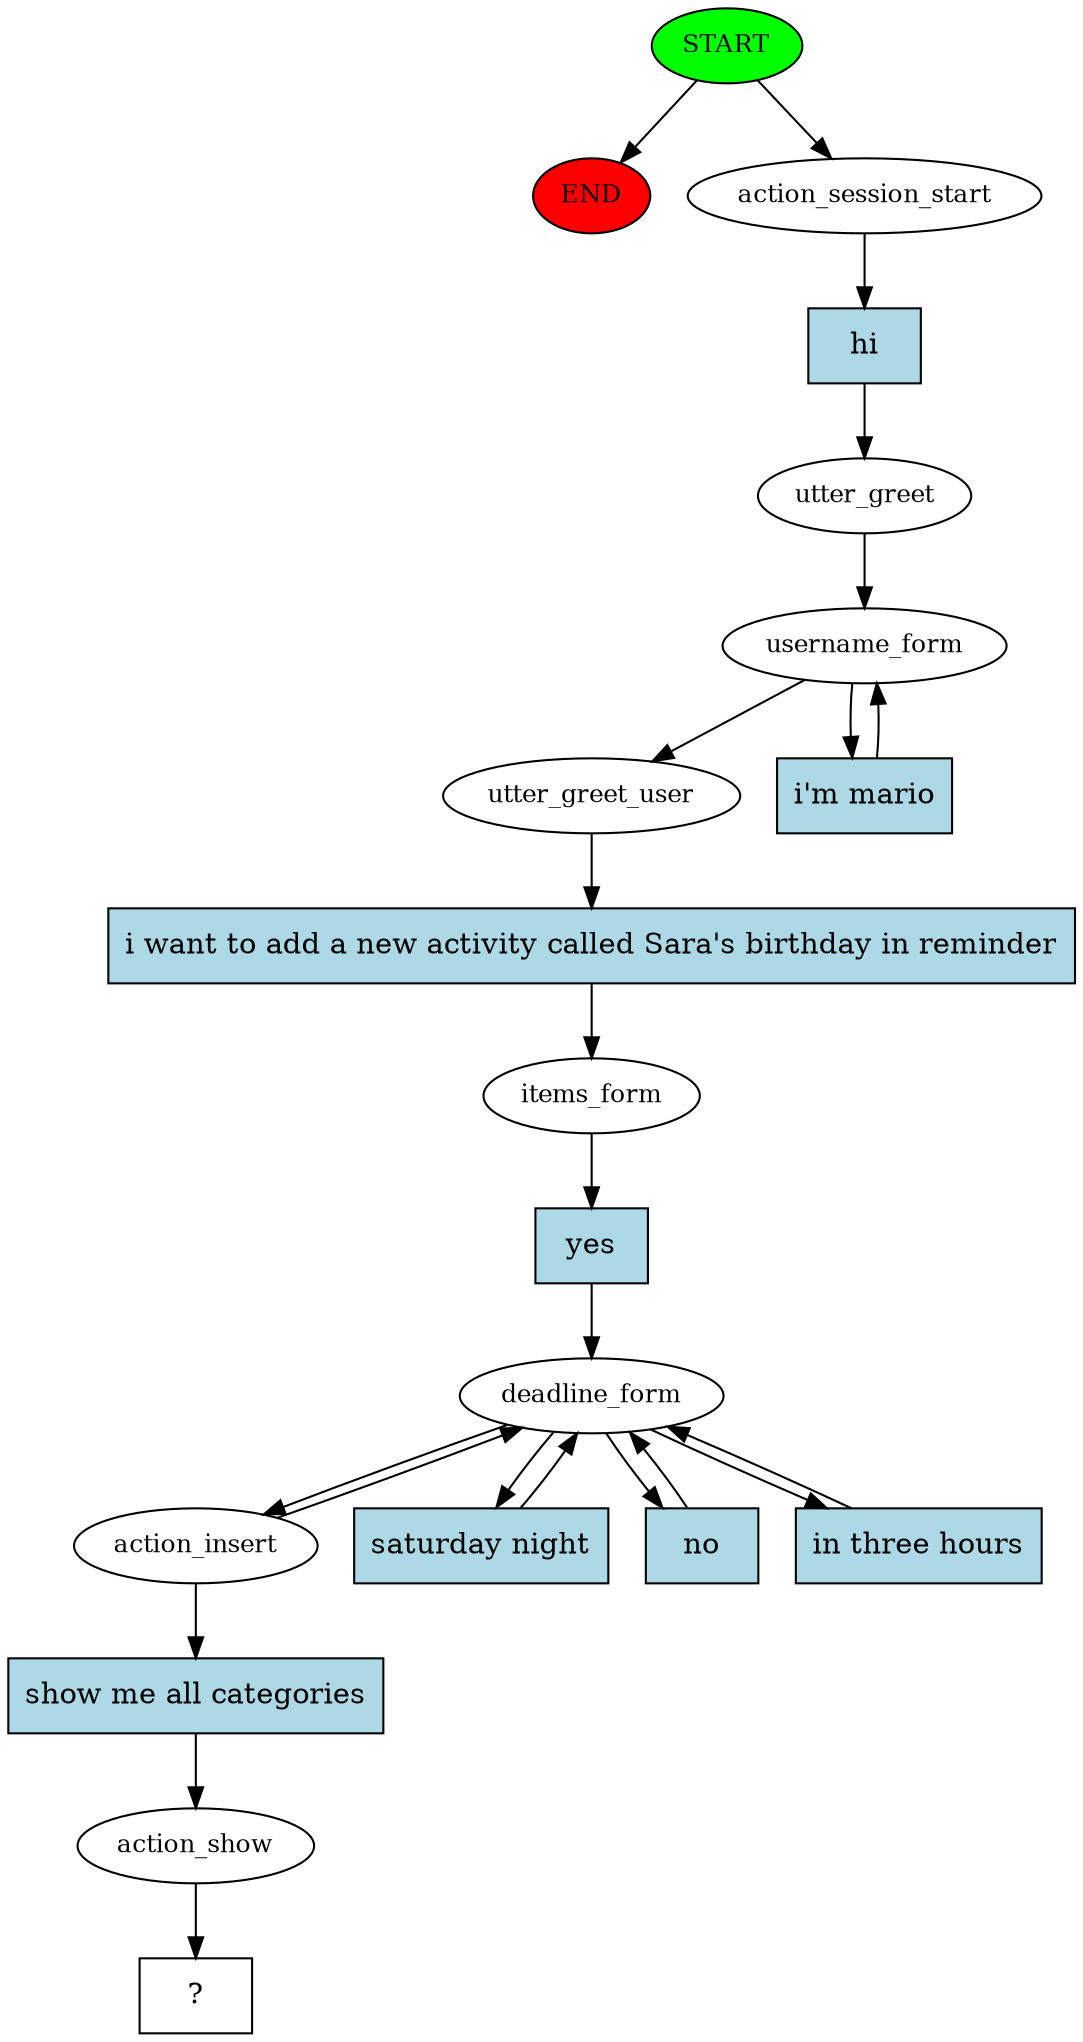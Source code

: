 digraph  {
0 [class="start active", fillcolor=green, fontsize=12, label=START, style=filled];
"-1" [class=end, fillcolor=red, fontsize=12, label=END, style=filled];
1 [class=active, fontsize=12, label=action_session_start];
2 [class=active, fontsize=12, label=utter_greet];
3 [class=active, fontsize=12, label=username_form];
5 [class=active, fontsize=12, label=utter_greet_user];
6 [class=active, fontsize=12, label=items_form];
7 [class=active, fontsize=12, label=deadline_form];
10 [class=active, fontsize=12, label=action_insert];
15 [class=active, fontsize=12, label=action_show];
16 [class="intent dashed active", label="  ?  ", shape=rect];
17 [class="intent active", fillcolor=lightblue, label=hi, shape=rect, style=filled];
18 [class="intent active", fillcolor=lightblue, label="i'm mario", shape=rect, style=filled];
19 [class="intent active", fillcolor=lightblue, label="i want to add a new activity called Sara's birthday in reminder", shape=rect, style=filled];
20 [class="intent active", fillcolor=lightblue, label=yes, shape=rect, style=filled];
21 [class="intent active", fillcolor=lightblue, label="saturday night", shape=rect, style=filled];
22 [class="intent active", fillcolor=lightblue, label=no, shape=rect, style=filled];
23 [class="intent active", fillcolor=lightblue, label="in three hours", shape=rect, style=filled];
24 [class="intent active", fillcolor=lightblue, label="show me all categories", shape=rect, style=filled];
0 -> "-1"  [class="", key=NONE, label=""];
0 -> 1  [class=active, key=NONE, label=""];
1 -> 17  [class=active, key=0];
2 -> 3  [class=active, key=NONE, label=""];
3 -> 5  [class=active, key=NONE, label=""];
3 -> 18  [class=active, key=0];
5 -> 19  [class=active, key=0];
6 -> 20  [class=active, key=0];
7 -> 10  [class=active, key=NONE, label=""];
7 -> 21  [class=active, key=0];
7 -> 22  [class=active, key=0];
7 -> 23  [class=active, key=0];
10 -> 7  [class=active, key=NONE, label=""];
10 -> 24  [class=active, key=0];
15 -> 16  [class=active, key=NONE, label=""];
17 -> 2  [class=active, key=0];
18 -> 3  [class=active, key=0];
19 -> 6  [class=active, key=0];
20 -> 7  [class=active, key=0];
21 -> 7  [class=active, key=0];
22 -> 7  [class=active, key=0];
23 -> 7  [class=active, key=0];
24 -> 15  [class=active, key=0];
}
